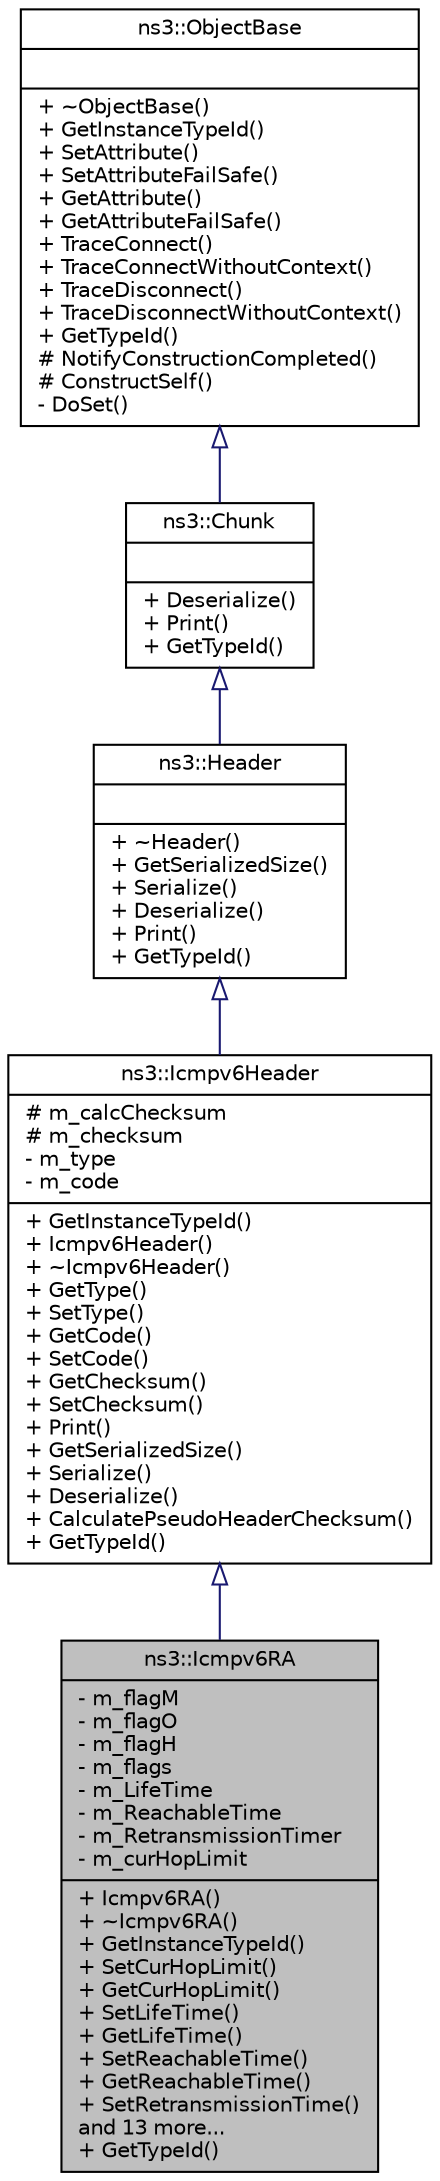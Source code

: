 digraph "ns3::Icmpv6RA"
{
  edge [fontname="Helvetica",fontsize="10",labelfontname="Helvetica",labelfontsize="10"];
  node [fontname="Helvetica",fontsize="10",shape=record];
  Node1 [label="{ns3::Icmpv6RA\n|- m_flagM\l- m_flagO\l- m_flagH\l- m_flags\l- m_LifeTime\l- m_ReachableTime\l- m_RetransmissionTimer\l- m_curHopLimit\l|+ Icmpv6RA()\l+ ~Icmpv6RA()\l+ GetInstanceTypeId()\l+ SetCurHopLimit()\l+ GetCurHopLimit()\l+ SetLifeTime()\l+ GetLifeTime()\l+ SetReachableTime()\l+ GetReachableTime()\l+ SetRetransmissionTime()\land 13 more...\l+ GetTypeId()\l}",height=0.2,width=0.4,color="black", fillcolor="grey75", style="filled", fontcolor="black"];
  Node2 -> Node1 [dir="back",color="midnightblue",fontsize="10",style="solid",arrowtail="onormal"];
  Node2 [label="{ns3::Icmpv6Header\n|# m_calcChecksum\l# m_checksum\l- m_type\l- m_code\l|+ GetInstanceTypeId()\l+ Icmpv6Header()\l+ ~Icmpv6Header()\l+ GetType()\l+ SetType()\l+ GetCode()\l+ SetCode()\l+ GetChecksum()\l+ SetChecksum()\l+ Print()\l+ GetSerializedSize()\l+ Serialize()\l+ Deserialize()\l+ CalculatePseudoHeaderChecksum()\l+ GetTypeId()\l}",height=0.2,width=0.4,color="black", fillcolor="white", style="filled",URL="$d9/d73/classns3_1_1Icmpv6Header.html",tooltip="ICMPv6 header. "];
  Node3 -> Node2 [dir="back",color="midnightblue",fontsize="10",style="solid",arrowtail="onormal"];
  Node3 [label="{ns3::Header\n||+ ~Header()\l+ GetSerializedSize()\l+ Serialize()\l+ Deserialize()\l+ Print()\l+ GetTypeId()\l}",height=0.2,width=0.4,color="black", fillcolor="white", style="filled",URL="$d6/dae/classns3_1_1Header.html",tooltip="Protocol header serialization and deserialization. "];
  Node4 -> Node3 [dir="back",color="midnightblue",fontsize="10",style="solid",arrowtail="onormal"];
  Node4 [label="{ns3::Chunk\n||+ Deserialize()\l+ Print()\l+ GetTypeId()\l}",height=0.2,width=0.4,color="black", fillcolor="white", style="filled",URL="$d7/d9b/classns3_1_1Chunk.html",tooltip="abstract base class for ns3::Header and ns3::Trailer "];
  Node5 -> Node4 [dir="back",color="midnightblue",fontsize="10",style="solid",arrowtail="onormal"];
  Node5 [label="{ns3::ObjectBase\n||+ ~ObjectBase()\l+ GetInstanceTypeId()\l+ SetAttribute()\l+ SetAttributeFailSafe()\l+ GetAttribute()\l+ GetAttributeFailSafe()\l+ TraceConnect()\l+ TraceConnectWithoutContext()\l+ TraceDisconnect()\l+ TraceDisconnectWithoutContext()\l+ GetTypeId()\l# NotifyConstructionCompleted()\l# ConstructSelf()\l- DoSet()\l}",height=0.2,width=0.4,color="black", fillcolor="white", style="filled",URL="$d2/dac/classns3_1_1ObjectBase.html",tooltip="Anchor the ns-3 type and attribute system. "];
}
